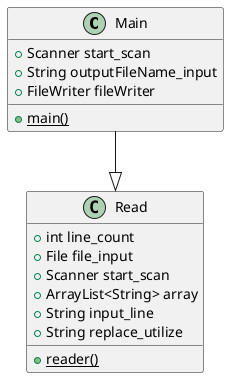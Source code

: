 @startuml
'https://plantuml.com/class-diagram

class Main
class Read

Main --|> Read

class Read {
   +int line_count
   +File file_input
   +Scanner start_scan
   +ArrayList<String> array
   +String input_line
   +String replace_utilize
   {static} +reader()
}

class Main {
    +Scanner start_scan
    +String outputFileName_input
    +FileWriter fileWriter
    {static} +main()
}

@enduml